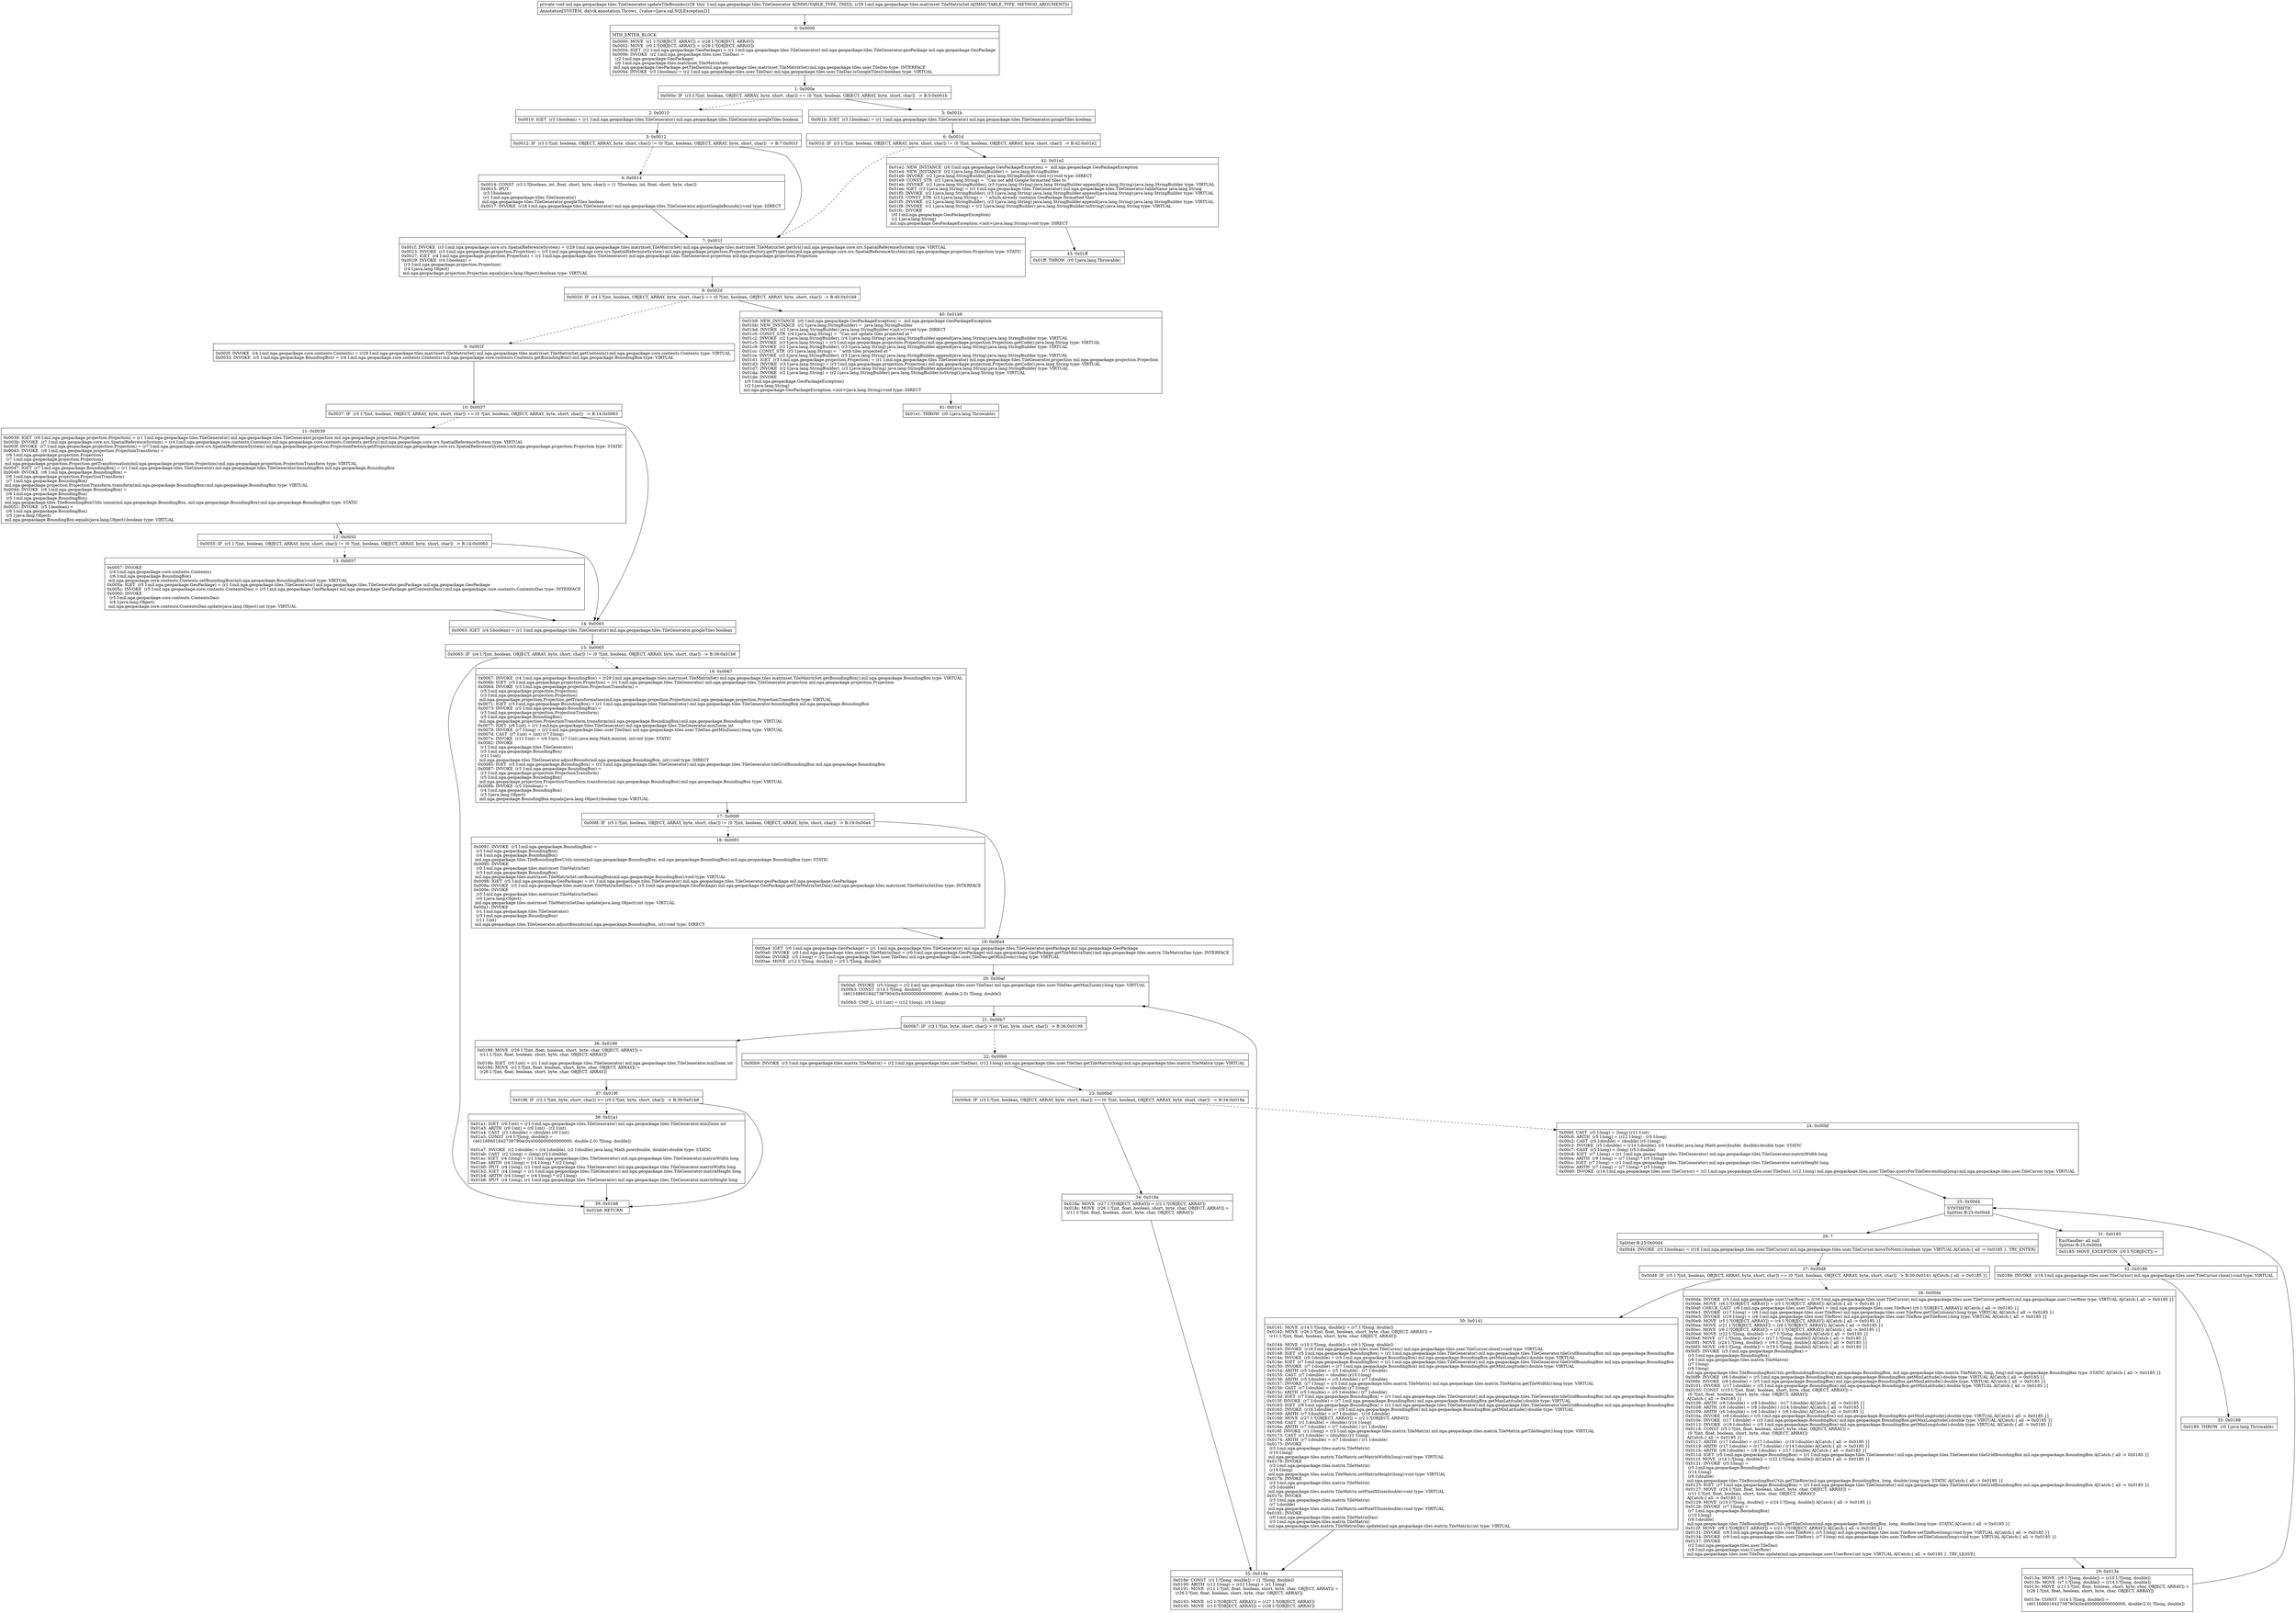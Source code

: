 digraph "CFG formil.nga.geopackage.tiles.TileGenerator.updateTileBounds(Lmil\/nga\/geopackage\/tiles\/matrixset\/TileMatrixSet;)V" {
Node_0 [shape=record,label="{0\:\ 0x0000|MTH_ENTER_BLOCK\l|0x0000: MOVE  (r1 I:?[OBJECT, ARRAY]) = (r28 I:?[OBJECT, ARRAY]) \l0x0002: MOVE  (r0 I:?[OBJECT, ARRAY]) = (r29 I:?[OBJECT, ARRAY]) \l0x0004: IGET  (r2 I:mil.nga.geopackage.GeoPackage) = (r1 I:mil.nga.geopackage.tiles.TileGenerator) mil.nga.geopackage.tiles.TileGenerator.geoPackage mil.nga.geopackage.GeoPackage \l0x0006: INVOKE  (r2 I:mil.nga.geopackage.tiles.user.TileDao) = \l  (r2 I:mil.nga.geopackage.GeoPackage)\l  (r0 I:mil.nga.geopackage.tiles.matrixset.TileMatrixSet)\l mil.nga.geopackage.GeoPackage.getTileDao(mil.nga.geopackage.tiles.matrixset.TileMatrixSet):mil.nga.geopackage.tiles.user.TileDao type: INTERFACE \l0x000a: INVOKE  (r3 I:boolean) = (r2 I:mil.nga.geopackage.tiles.user.TileDao) mil.nga.geopackage.tiles.user.TileDao.isGoogleTiles():boolean type: VIRTUAL \l}"];
Node_1 [shape=record,label="{1\:\ 0x000e|0x000e: IF  (r3 I:?[int, boolean, OBJECT, ARRAY, byte, short, char]) == (0 ?[int, boolean, OBJECT, ARRAY, byte, short, char])  \-\> B:5:0x001b \l}"];
Node_2 [shape=record,label="{2\:\ 0x0010|0x0010: IGET  (r3 I:boolean) = (r1 I:mil.nga.geopackage.tiles.TileGenerator) mil.nga.geopackage.tiles.TileGenerator.googleTiles boolean \l}"];
Node_3 [shape=record,label="{3\:\ 0x0012|0x0012: IF  (r3 I:?[int, boolean, OBJECT, ARRAY, byte, short, char]) != (0 ?[int, boolean, OBJECT, ARRAY, byte, short, char])  \-\> B:7:0x001f \l}"];
Node_4 [shape=record,label="{4\:\ 0x0014|0x0014: CONST  (r3 I:?[boolean, int, float, short, byte, char]) = (1 ?[boolean, int, float, short, byte, char]) \l0x0015: IPUT  \l  (r3 I:boolean)\l  (r1 I:mil.nga.geopackage.tiles.TileGenerator)\l mil.nga.geopackage.tiles.TileGenerator.googleTiles boolean \l0x0017: INVOKE  (r28 I:mil.nga.geopackage.tiles.TileGenerator) mil.nga.geopackage.tiles.TileGenerator.adjustGoogleBounds():void type: DIRECT \l}"];
Node_5 [shape=record,label="{5\:\ 0x001b|0x001b: IGET  (r3 I:boolean) = (r1 I:mil.nga.geopackage.tiles.TileGenerator) mil.nga.geopackage.tiles.TileGenerator.googleTiles boolean \l}"];
Node_6 [shape=record,label="{6\:\ 0x001d|0x001d: IF  (r3 I:?[int, boolean, OBJECT, ARRAY, byte, short, char]) != (0 ?[int, boolean, OBJECT, ARRAY, byte, short, char])  \-\> B:42:0x01e2 \l}"];
Node_7 [shape=record,label="{7\:\ 0x001f|0x001f: INVOKE  (r3 I:mil.nga.geopackage.core.srs.SpatialReferenceSystem) = (r29 I:mil.nga.geopackage.tiles.matrixset.TileMatrixSet) mil.nga.geopackage.tiles.matrixset.TileMatrixSet.getSrs():mil.nga.geopackage.core.srs.SpatialReferenceSystem type: VIRTUAL \l0x0023: INVOKE  (r3 I:mil.nga.geopackage.projection.Projection) = (r3 I:mil.nga.geopackage.core.srs.SpatialReferenceSystem) mil.nga.geopackage.projection.ProjectionFactory.getProjection(mil.nga.geopackage.core.srs.SpatialReferenceSystem):mil.nga.geopackage.projection.Projection type: STATIC \l0x0027: IGET  (r4 I:mil.nga.geopackage.projection.Projection) = (r1 I:mil.nga.geopackage.tiles.TileGenerator) mil.nga.geopackage.tiles.TileGenerator.projection mil.nga.geopackage.projection.Projection \l0x0029: INVOKE  (r4 I:boolean) = \l  (r3 I:mil.nga.geopackage.projection.Projection)\l  (r4 I:java.lang.Object)\l mil.nga.geopackage.projection.Projection.equals(java.lang.Object):boolean type: VIRTUAL \l}"];
Node_8 [shape=record,label="{8\:\ 0x002d|0x002d: IF  (r4 I:?[int, boolean, OBJECT, ARRAY, byte, short, char]) == (0 ?[int, boolean, OBJECT, ARRAY, byte, short, char])  \-\> B:40:0x01b9 \l}"];
Node_9 [shape=record,label="{9\:\ 0x002f|0x002f: INVOKE  (r4 I:mil.nga.geopackage.core.contents.Contents) = (r29 I:mil.nga.geopackage.tiles.matrixset.TileMatrixSet) mil.nga.geopackage.tiles.matrixset.TileMatrixSet.getContents():mil.nga.geopackage.core.contents.Contents type: VIRTUAL \l0x0033: INVOKE  (r5 I:mil.nga.geopackage.BoundingBox) = (r4 I:mil.nga.geopackage.core.contents.Contents) mil.nga.geopackage.core.contents.Contents.getBoundingBox():mil.nga.geopackage.BoundingBox type: VIRTUAL \l}"];
Node_10 [shape=record,label="{10\:\ 0x0037|0x0037: IF  (r5 I:?[int, boolean, OBJECT, ARRAY, byte, short, char]) == (0 ?[int, boolean, OBJECT, ARRAY, byte, short, char])  \-\> B:14:0x0063 \l}"];
Node_11 [shape=record,label="{11\:\ 0x0039|0x0039: IGET  (r6 I:mil.nga.geopackage.projection.Projection) = (r1 I:mil.nga.geopackage.tiles.TileGenerator) mil.nga.geopackage.tiles.TileGenerator.projection mil.nga.geopackage.projection.Projection \l0x003b: INVOKE  (r7 I:mil.nga.geopackage.core.srs.SpatialReferenceSystem) = (r4 I:mil.nga.geopackage.core.contents.Contents) mil.nga.geopackage.core.contents.Contents.getSrs():mil.nga.geopackage.core.srs.SpatialReferenceSystem type: VIRTUAL \l0x003f: INVOKE  (r7 I:mil.nga.geopackage.projection.Projection) = (r7 I:mil.nga.geopackage.core.srs.SpatialReferenceSystem) mil.nga.geopackage.projection.ProjectionFactory.getProjection(mil.nga.geopackage.core.srs.SpatialReferenceSystem):mil.nga.geopackage.projection.Projection type: STATIC \l0x0043: INVOKE  (r6 I:mil.nga.geopackage.projection.ProjectionTransform) = \l  (r6 I:mil.nga.geopackage.projection.Projection)\l  (r7 I:mil.nga.geopackage.projection.Projection)\l mil.nga.geopackage.projection.Projection.getTransformation(mil.nga.geopackage.projection.Projection):mil.nga.geopackage.projection.ProjectionTransform type: VIRTUAL \l0x0047: IGET  (r7 I:mil.nga.geopackage.BoundingBox) = (r1 I:mil.nga.geopackage.tiles.TileGenerator) mil.nga.geopackage.tiles.TileGenerator.boundingBox mil.nga.geopackage.BoundingBox \l0x0049: INVOKE  (r6 I:mil.nga.geopackage.BoundingBox) = \l  (r6 I:mil.nga.geopackage.projection.ProjectionTransform)\l  (r7 I:mil.nga.geopackage.BoundingBox)\l mil.nga.geopackage.projection.ProjectionTransform.transform(mil.nga.geopackage.BoundingBox):mil.nga.geopackage.BoundingBox type: VIRTUAL \l0x004d: INVOKE  (r6 I:mil.nga.geopackage.BoundingBox) = \l  (r6 I:mil.nga.geopackage.BoundingBox)\l  (r5 I:mil.nga.geopackage.BoundingBox)\l mil.nga.geopackage.tiles.TileBoundingBoxUtils.union(mil.nga.geopackage.BoundingBox, mil.nga.geopackage.BoundingBox):mil.nga.geopackage.BoundingBox type: STATIC \l0x0051: INVOKE  (r5 I:boolean) = \l  (r6 I:mil.nga.geopackage.BoundingBox)\l  (r5 I:java.lang.Object)\l mil.nga.geopackage.BoundingBox.equals(java.lang.Object):boolean type: VIRTUAL \l}"];
Node_12 [shape=record,label="{12\:\ 0x0055|0x0055: IF  (r5 I:?[int, boolean, OBJECT, ARRAY, byte, short, char]) != (0 ?[int, boolean, OBJECT, ARRAY, byte, short, char])  \-\> B:14:0x0063 \l}"];
Node_13 [shape=record,label="{13\:\ 0x0057|0x0057: INVOKE  \l  (r4 I:mil.nga.geopackage.core.contents.Contents)\l  (r6 I:mil.nga.geopackage.BoundingBox)\l mil.nga.geopackage.core.contents.Contents.setBoundingBox(mil.nga.geopackage.BoundingBox):void type: VIRTUAL \l0x005a: IGET  (r5 I:mil.nga.geopackage.GeoPackage) = (r1 I:mil.nga.geopackage.tiles.TileGenerator) mil.nga.geopackage.tiles.TileGenerator.geoPackage mil.nga.geopackage.GeoPackage \l0x005c: INVOKE  (r5 I:mil.nga.geopackage.core.contents.ContentsDao) = (r5 I:mil.nga.geopackage.GeoPackage) mil.nga.geopackage.GeoPackage.getContentsDao():mil.nga.geopackage.core.contents.ContentsDao type: INTERFACE \l0x0060: INVOKE  \l  (r5 I:mil.nga.geopackage.core.contents.ContentsDao)\l  (r4 I:java.lang.Object)\l mil.nga.geopackage.core.contents.ContentsDao.update(java.lang.Object):int type: VIRTUAL \l}"];
Node_14 [shape=record,label="{14\:\ 0x0063|0x0063: IGET  (r4 I:boolean) = (r1 I:mil.nga.geopackage.tiles.TileGenerator) mil.nga.geopackage.tiles.TileGenerator.googleTiles boolean \l}"];
Node_15 [shape=record,label="{15\:\ 0x0065|0x0065: IF  (r4 I:?[int, boolean, OBJECT, ARRAY, byte, short, char]) != (0 ?[int, boolean, OBJECT, ARRAY, byte, short, char])  \-\> B:39:0x01b8 \l}"];
Node_16 [shape=record,label="{16\:\ 0x0067|0x0067: INVOKE  (r4 I:mil.nga.geopackage.BoundingBox) = (r29 I:mil.nga.geopackage.tiles.matrixset.TileMatrixSet) mil.nga.geopackage.tiles.matrixset.TileMatrixSet.getBoundingBox():mil.nga.geopackage.BoundingBox type: VIRTUAL \l0x006b: IGET  (r5 I:mil.nga.geopackage.projection.Projection) = (r1 I:mil.nga.geopackage.tiles.TileGenerator) mil.nga.geopackage.tiles.TileGenerator.projection mil.nga.geopackage.projection.Projection \l0x006d: INVOKE  (r3 I:mil.nga.geopackage.projection.ProjectionTransform) = \l  (r5 I:mil.nga.geopackage.projection.Projection)\l  (r3 I:mil.nga.geopackage.projection.Projection)\l mil.nga.geopackage.projection.Projection.getTransformation(mil.nga.geopackage.projection.Projection):mil.nga.geopackage.projection.ProjectionTransform type: VIRTUAL \l0x0071: IGET  (r5 I:mil.nga.geopackage.BoundingBox) = (r1 I:mil.nga.geopackage.tiles.TileGenerator) mil.nga.geopackage.tiles.TileGenerator.boundingBox mil.nga.geopackage.BoundingBox \l0x0073: INVOKE  (r5 I:mil.nga.geopackage.BoundingBox) = \l  (r3 I:mil.nga.geopackage.projection.ProjectionTransform)\l  (r5 I:mil.nga.geopackage.BoundingBox)\l mil.nga.geopackage.projection.ProjectionTransform.transform(mil.nga.geopackage.BoundingBox):mil.nga.geopackage.BoundingBox type: VIRTUAL \l0x0077: IGET  (r6 I:int) = (r1 I:mil.nga.geopackage.tiles.TileGenerator) mil.nga.geopackage.tiles.TileGenerator.minZoom int \l0x0079: INVOKE  (r7 I:long) = (r2 I:mil.nga.geopackage.tiles.user.TileDao) mil.nga.geopackage.tiles.user.TileDao.getMinZoom():long type: VIRTUAL \l0x007d: CAST  (r7 I:int) = (int) (r7 I:long) \l0x007e: INVOKE  (r11 I:int) = (r6 I:int), (r7 I:int) java.lang.Math.min(int, int):int type: STATIC \l0x0082: INVOKE  \l  (r1 I:mil.nga.geopackage.tiles.TileGenerator)\l  (r5 I:mil.nga.geopackage.BoundingBox)\l  (r11 I:int)\l mil.nga.geopackage.tiles.TileGenerator.adjustBounds(mil.nga.geopackage.BoundingBox, int):void type: DIRECT \l0x0085: IGET  (r5 I:mil.nga.geopackage.BoundingBox) = (r1 I:mil.nga.geopackage.tiles.TileGenerator) mil.nga.geopackage.tiles.TileGenerator.tileGridBoundingBox mil.nga.geopackage.BoundingBox \l0x0087: INVOKE  (r3 I:mil.nga.geopackage.BoundingBox) = \l  (r3 I:mil.nga.geopackage.projection.ProjectionTransform)\l  (r5 I:mil.nga.geopackage.BoundingBox)\l mil.nga.geopackage.projection.ProjectionTransform.transform(mil.nga.geopackage.BoundingBox):mil.nga.geopackage.BoundingBox type: VIRTUAL \l0x008b: INVOKE  (r5 I:boolean) = \l  (r4 I:mil.nga.geopackage.BoundingBox)\l  (r3 I:java.lang.Object)\l mil.nga.geopackage.BoundingBox.equals(java.lang.Object):boolean type: VIRTUAL \l}"];
Node_17 [shape=record,label="{17\:\ 0x008f|0x008f: IF  (r5 I:?[int, boolean, OBJECT, ARRAY, byte, short, char]) != (0 ?[int, boolean, OBJECT, ARRAY, byte, short, char])  \-\> B:19:0x00a4 \l}"];
Node_18 [shape=record,label="{18\:\ 0x0091|0x0091: INVOKE  (r3 I:mil.nga.geopackage.BoundingBox) = \l  (r3 I:mil.nga.geopackage.BoundingBox)\l  (r4 I:mil.nga.geopackage.BoundingBox)\l mil.nga.geopackage.tiles.TileBoundingBoxUtils.union(mil.nga.geopackage.BoundingBox, mil.nga.geopackage.BoundingBox):mil.nga.geopackage.BoundingBox type: STATIC \l0x0095: INVOKE  \l  (r0 I:mil.nga.geopackage.tiles.matrixset.TileMatrixSet)\l  (r3 I:mil.nga.geopackage.BoundingBox)\l mil.nga.geopackage.tiles.matrixset.TileMatrixSet.setBoundingBox(mil.nga.geopackage.BoundingBox):void type: VIRTUAL \l0x0098: IGET  (r5 I:mil.nga.geopackage.GeoPackage) = (r1 I:mil.nga.geopackage.tiles.TileGenerator) mil.nga.geopackage.tiles.TileGenerator.geoPackage mil.nga.geopackage.GeoPackage \l0x009a: INVOKE  (r5 I:mil.nga.geopackage.tiles.matrixset.TileMatrixSetDao) = (r5 I:mil.nga.geopackage.GeoPackage) mil.nga.geopackage.GeoPackage.getTileMatrixSetDao():mil.nga.geopackage.tiles.matrixset.TileMatrixSetDao type: INTERFACE \l0x009e: INVOKE  \l  (r5 I:mil.nga.geopackage.tiles.matrixset.TileMatrixSetDao)\l  (r0 I:java.lang.Object)\l mil.nga.geopackage.tiles.matrixset.TileMatrixSetDao.update(java.lang.Object):int type: VIRTUAL \l0x00a1: INVOKE  \l  (r1 I:mil.nga.geopackage.tiles.TileGenerator)\l  (r3 I:mil.nga.geopackage.BoundingBox)\l  (r11 I:int)\l mil.nga.geopackage.tiles.TileGenerator.adjustBounds(mil.nga.geopackage.BoundingBox, int):void type: DIRECT \l}"];
Node_19 [shape=record,label="{19\:\ 0x00a4|0x00a4: IGET  (r0 I:mil.nga.geopackage.GeoPackage) = (r1 I:mil.nga.geopackage.tiles.TileGenerator) mil.nga.geopackage.tiles.TileGenerator.geoPackage mil.nga.geopackage.GeoPackage \l0x00a6: INVOKE  (r0 I:mil.nga.geopackage.tiles.matrix.TileMatrixDao) = (r0 I:mil.nga.geopackage.GeoPackage) mil.nga.geopackage.GeoPackage.getTileMatrixDao():mil.nga.geopackage.tiles.matrix.TileMatrixDao type: INTERFACE \l0x00aa: INVOKE  (r5 I:long) = (r2 I:mil.nga.geopackage.tiles.user.TileDao) mil.nga.geopackage.tiles.user.TileDao.getMinZoom():long type: VIRTUAL \l0x00ae: MOVE  (r12 I:?[long, double]) = (r5 I:?[long, double]) \l}"];
Node_20 [shape=record,label="{20\:\ 0x00af|0x00af: INVOKE  (r5 I:long) = (r2 I:mil.nga.geopackage.tiles.user.TileDao) mil.nga.geopackage.tiles.user.TileDao.getMaxZoom():long type: VIRTUAL \l0x00b3: CONST  (r14 I:?[long, double]) = \l  (4611686018427387904(0x4000000000000000, double:2.0) ?[long, double])\l \l0x00b5: CMP_L  (r3 I:int) = (r12 I:long), (r5 I:long) \l}"];
Node_21 [shape=record,label="{21\:\ 0x00b7|0x00b7: IF  (r3 I:?[int, byte, short, char]) \> (0 ?[int, byte, short, char])  \-\> B:36:0x0199 \l}"];
Node_22 [shape=record,label="{22\:\ 0x00b9|0x00b9: INVOKE  (r3 I:mil.nga.geopackage.tiles.matrix.TileMatrix) = (r2 I:mil.nga.geopackage.tiles.user.TileDao), (r12 I:long) mil.nga.geopackage.tiles.user.TileDao.getTileMatrix(long):mil.nga.geopackage.tiles.matrix.TileMatrix type: VIRTUAL \l}"];
Node_23 [shape=record,label="{23\:\ 0x00bd|0x00bd: IF  (r3 I:?[int, boolean, OBJECT, ARRAY, byte, short, char]) == (0 ?[int, boolean, OBJECT, ARRAY, byte, short, char])  \-\> B:34:0x018a \l}"];
Node_24 [shape=record,label="{24\:\ 0x00bf|0x00bf: CAST  (r5 I:long) = (long) (r11 I:int) \l0x00c0: ARITH  (r5 I:long) = (r12 I:long) \- (r5 I:long) \l0x00c2: CAST  (r5 I:double) = (double) (r5 I:long) \l0x00c3: INVOKE  (r5 I:double) = (r14 I:double), (r5 I:double) java.lang.Math.pow(double, double):double type: STATIC \l0x00c7: CAST  (r5 I:long) = (long) (r5 I:double) \l0x00c8: IGET  (r7 I:long) = (r1 I:mil.nga.geopackage.tiles.TileGenerator) mil.nga.geopackage.tiles.TileGenerator.matrixWidth long \l0x00ca: ARITH  (r9 I:long) = (r7 I:long) * (r5 I:long) \l0x00cc: IGET  (r7 I:long) = (r1 I:mil.nga.geopackage.tiles.TileGenerator) mil.nga.geopackage.tiles.TileGenerator.matrixHeight long \l0x00ce: ARITH  (r7 I:long) = (r7 I:long) * (r5 I:long) \l0x00d0: INVOKE  (r16 I:mil.nga.geopackage.tiles.user.TileCursor) = (r2 I:mil.nga.geopackage.tiles.user.TileDao), (r12 I:long) mil.nga.geopackage.tiles.user.TileDao.queryForTileDescending(long):mil.nga.geopackage.tiles.user.TileCursor type: VIRTUAL \l}"];
Node_25 [shape=record,label="{25\:\ 0x00d4|SYNTHETIC\lSplitter:B:25:0x00d4\l}"];
Node_26 [shape=record,label="{26\:\ ?|Splitter:B:25:0x00d4\l|0x00d4: INVOKE  (r5 I:boolean) = (r16 I:mil.nga.geopackage.tiles.user.TileCursor) mil.nga.geopackage.tiles.user.TileCursor.moveToNext():boolean type: VIRTUAL A[Catch:\{ all \-\> 0x0185 \}, TRY_ENTER]\l}"];
Node_27 [shape=record,label="{27\:\ 0x00d8|0x00d8: IF  (r5 I:?[int, boolean, OBJECT, ARRAY, byte, short, char]) == (0 ?[int, boolean, OBJECT, ARRAY, byte, short, char])  \-\> B:30:0x0141 A[Catch:\{ all \-\> 0x0185 \}]\l}"];
Node_28 [shape=record,label="{28\:\ 0x00da|0x00da: INVOKE  (r5 I:mil.nga.geopackage.user.UserRow) = (r16 I:mil.nga.geopackage.tiles.user.TileCursor) mil.nga.geopackage.tiles.user.TileCursor.getRow():mil.nga.geopackage.user.UserRow type: VIRTUAL A[Catch:\{ all \-\> 0x0185 \}]\l0x00de: MOVE  (r6 I:?[OBJECT, ARRAY]) = (r5 I:?[OBJECT, ARRAY]) A[Catch:\{ all \-\> 0x0185 \}]\l0x00df: CHECK_CAST  (r6 I:mil.nga.geopackage.tiles.user.TileRow) = (mil.nga.geopackage.tiles.user.TileRow) (r6 I:?[OBJECT, ARRAY]) A[Catch:\{ all \-\> 0x0185 \}]\l0x00e1: INVOKE  (r17 I:long) = (r6 I:mil.nga.geopackage.tiles.user.TileRow) mil.nga.geopackage.tiles.user.TileRow.getTileColumn():long type: VIRTUAL A[Catch:\{ all \-\> 0x0185 \}]\l0x00e5: INVOKE  (r19 I:long) = (r6 I:mil.nga.geopackage.tiles.user.TileRow) mil.nga.geopackage.tiles.user.TileRow.getTileRow():long type: VIRTUAL A[Catch:\{ all \-\> 0x0185 \}]\l0x00e9: MOVE  (r5 I:?[OBJECT, ARRAY]) = (r4 I:?[OBJECT, ARRAY]) A[Catch:\{ all \-\> 0x0185 \}]\l0x00ea: MOVE  (r21 I:?[OBJECT, ARRAY]) = (r6 I:?[OBJECT, ARRAY]) A[Catch:\{ all \-\> 0x0185 \}]\l0x00ec: MOVE  (r6 I:?[OBJECT, ARRAY]) = (r3 I:?[OBJECT, ARRAY]) A[Catch:\{ all \-\> 0x0185 \}]\l0x00ed: MOVE  (r22 I:?[long, double]) = (r7 I:?[long, double]) A[Catch:\{ all \-\> 0x0185 \}]\l0x00ef: MOVE  (r7 I:?[long, double]) = (r17 I:?[long, double]) A[Catch:\{ all \-\> 0x0185 \}]\l0x00f1: MOVE  (r24 I:?[long, double]) = (r9 I:?[long, double]) A[Catch:\{ all \-\> 0x0185 \}]\l0x00f3: MOVE  (r9 I:?[long, double]) = (r19 I:?[long, double]) A[Catch:\{ all \-\> 0x0185 \}]\l0x00f5: INVOKE  (r5 I:mil.nga.geopackage.BoundingBox) = \l  (r5 I:mil.nga.geopackage.BoundingBox)\l  (r6 I:mil.nga.geopackage.tiles.matrix.TileMatrix)\l  (r7 I:long)\l  (r9 I:long)\l mil.nga.geopackage.tiles.TileBoundingBoxUtils.getBoundingBox(mil.nga.geopackage.BoundingBox, mil.nga.geopackage.tiles.matrix.TileMatrix, long, long):mil.nga.geopackage.BoundingBox type: STATIC A[Catch:\{ all \-\> 0x0185 \}]\l0x00f9: INVOKE  (r6 I:double) = (r5 I:mil.nga.geopackage.BoundingBox) mil.nga.geopackage.BoundingBox.getMinLatitude():double type: VIRTUAL A[Catch:\{ all \-\> 0x0185 \}]\l0x00fd: INVOKE  (r8 I:double) = (r5 I:mil.nga.geopackage.BoundingBox) mil.nga.geopackage.BoundingBox.getMaxLatitude():double type: VIRTUAL A[Catch:\{ all \-\> 0x0185 \}]\l0x0101: INVOKE  (r17 I:double) = (r5 I:mil.nga.geopackage.BoundingBox) mil.nga.geopackage.BoundingBox.getMinLatitude():double type: VIRTUAL A[Catch:\{ all \-\> 0x0185 \}]\l0x0105: CONST  (r10 I:?[int, float, boolean, short, byte, char, OBJECT, ARRAY]) = \l  (0 ?[int, float, boolean, short, byte, char, OBJECT, ARRAY])\l A[Catch:\{ all \-\> 0x0185 \}]\l0x0106: ARITH  (r8 I:double) = (r8 I:double) \- (r17 I:double) A[Catch:\{ all \-\> 0x0185 \}]\l0x0108: ARITH  (r8 I:double) = (r8 I:double) \/ (r14 I:double) A[Catch:\{ all \-\> 0x0185 \}]\l0x0109: ARITH  (r6 I:double) = (r6 I:double) + (r8 I:double) A[Catch:\{ all \-\> 0x0185 \}]\l0x010a: INVOKE  (r8 I:double) = (r5 I:mil.nga.geopackage.BoundingBox) mil.nga.geopackage.BoundingBox.getMinLongitude():double type: VIRTUAL A[Catch:\{ all \-\> 0x0185 \}]\l0x010e: INVOKE  (r17 I:double) = (r5 I:mil.nga.geopackage.BoundingBox) mil.nga.geopackage.BoundingBox.getMaxLongitude():double type: VIRTUAL A[Catch:\{ all \-\> 0x0185 \}]\l0x0112: INVOKE  (r19 I:double) = (r5 I:mil.nga.geopackage.BoundingBox) mil.nga.geopackage.BoundingBox.getMinLongitude():double type: VIRTUAL A[Catch:\{ all \-\> 0x0185 \}]\l0x0116: CONST  (r5 I:?[int, float, boolean, short, byte, char, OBJECT, ARRAY]) = \l  (0 ?[int, float, boolean, short, byte, char, OBJECT, ARRAY])\l A[Catch:\{ all \-\> 0x0185 \}]\l0x0117: ARITH  (r17 I:double) = (r17 I:double) \- (r19 I:double) A[Catch:\{ all \-\> 0x0185 \}]\l0x0119: ARITH  (r17 I:double) = (r17 I:double) \/ (r14 I:double) A[Catch:\{ all \-\> 0x0185 \}]\l0x011b: ARITH  (r8 I:double) = (r8 I:double) + (r17 I:double) A[Catch:\{ all \-\> 0x0185 \}]\l0x011d: IGET  (r5 I:mil.nga.geopackage.BoundingBox) = (r1 I:mil.nga.geopackage.tiles.TileGenerator) mil.nga.geopackage.tiles.TileGenerator.tileGridBoundingBox mil.nga.geopackage.BoundingBox A[Catch:\{ all \-\> 0x0185 \}]\l0x011f: MOVE  (r14 I:?[long, double]) = (r22 I:?[long, double]) A[Catch:\{ all \-\> 0x0185 \}]\l0x0121: INVOKE  (r5 I:long) = \l  (r5 I:mil.nga.geopackage.BoundingBox)\l  (r14 I:long)\l  (r6 I:double)\l mil.nga.geopackage.tiles.TileBoundingBoxUtils.getTileRow(mil.nga.geopackage.BoundingBox, long, double):long type: STATIC A[Catch:\{ all \-\> 0x0185 \}]\l0x0125: IGET  (r7 I:mil.nga.geopackage.BoundingBox) = (r1 I:mil.nga.geopackage.tiles.TileGenerator) mil.nga.geopackage.tiles.TileGenerator.tileGridBoundingBox mil.nga.geopackage.BoundingBox A[Catch:\{ all \-\> 0x0185 \}]\l0x0127: MOVE  (r26 I:?[int, float, boolean, short, byte, char, OBJECT, ARRAY]) = \l  (r11 I:?[int, float, boolean, short, byte, char, OBJECT, ARRAY])\l A[Catch:\{ all \-\> 0x0185 \}]\l0x0129: MOVE  (r10 I:?[long, double]) = (r24 I:?[long, double]) A[Catch:\{ all \-\> 0x0185 \}]\l0x012b: INVOKE  (r7 I:long) = \l  (r7 I:mil.nga.geopackage.BoundingBox)\l  (r10 I:long)\l  (r8 I:double)\l mil.nga.geopackage.tiles.TileBoundingBoxUtils.getTileColumn(mil.nga.geopackage.BoundingBox, long, double):long type: STATIC A[Catch:\{ all \-\> 0x0185 \}]\l0x012f: MOVE  (r9 I:?[OBJECT, ARRAY]) = (r21 I:?[OBJECT, ARRAY]) A[Catch:\{ all \-\> 0x0185 \}]\l0x0131: INVOKE  (r9 I:mil.nga.geopackage.tiles.user.TileRow), (r5 I:long) mil.nga.geopackage.tiles.user.TileRow.setTileRow(long):void type: VIRTUAL A[Catch:\{ all \-\> 0x0185 \}]\l0x0134: INVOKE  (r9 I:mil.nga.geopackage.tiles.user.TileRow), (r7 I:long) mil.nga.geopackage.tiles.user.TileRow.setTileColumn(long):void type: VIRTUAL A[Catch:\{ all \-\> 0x0185 \}]\l0x0137: INVOKE  \l  (r2 I:mil.nga.geopackage.tiles.user.TileDao)\l  (r9 I:mil.nga.geopackage.user.UserRow)\l mil.nga.geopackage.tiles.user.TileDao.update(mil.nga.geopackage.user.UserRow):int type: VIRTUAL A[Catch:\{ all \-\> 0x0185 \}, TRY_LEAVE]\l}"];
Node_29 [shape=record,label="{29\:\ 0x013a|0x013a: MOVE  (r9 I:?[long, double]) = (r10 I:?[long, double]) \l0x013b: MOVE  (r7 I:?[long, double]) = (r14 I:?[long, double]) \l0x013c: MOVE  (r11 I:?[int, float, boolean, short, byte, char, OBJECT, ARRAY]) = \l  (r26 I:?[int, float, boolean, short, byte, char, OBJECT, ARRAY])\l \l0x013e: CONST  (r14 I:?[long, double]) = \l  (4611686018427387904(0x4000000000000000, double:2.0) ?[long, double])\l \l}"];
Node_30 [shape=record,label="{30\:\ 0x0141|0x0141: MOVE  (r14 I:?[long, double]) = (r7 I:?[long, double]) \l0x0142: MOVE  (r26 I:?[int, float, boolean, short, byte, char, OBJECT, ARRAY]) = \l  (r11 I:?[int, float, boolean, short, byte, char, OBJECT, ARRAY])\l \l0x0144: MOVE  (r10 I:?[long, double]) = (r9 I:?[long, double]) \l0x0145: INVOKE  (r16 I:mil.nga.geopackage.tiles.user.TileCursor) mil.nga.geopackage.tiles.user.TileCursor.close():void type: VIRTUAL \l0x0148: IGET  (r5 I:mil.nga.geopackage.BoundingBox) = (r1 I:mil.nga.geopackage.tiles.TileGenerator) mil.nga.geopackage.tiles.TileGenerator.tileGridBoundingBox mil.nga.geopackage.BoundingBox \l0x014a: INVOKE  (r5 I:double) = (r5 I:mil.nga.geopackage.BoundingBox) mil.nga.geopackage.BoundingBox.getMaxLongitude():double type: VIRTUAL \l0x014e: IGET  (r7 I:mil.nga.geopackage.BoundingBox) = (r1 I:mil.nga.geopackage.tiles.TileGenerator) mil.nga.geopackage.tiles.TileGenerator.tileGridBoundingBox mil.nga.geopackage.BoundingBox \l0x0150: INVOKE  (r7 I:double) = (r7 I:mil.nga.geopackage.BoundingBox) mil.nga.geopackage.BoundingBox.getMinLongitude():double type: VIRTUAL \l0x0154: ARITH  (r5 I:double) = (r5 I:double) \- (r7 I:double) \l0x0155: CAST  (r7 I:double) = (double) (r10 I:long) \l0x0156: ARITH  (r5 I:double) = (r5 I:double) \/ (r7 I:double) \l0x0157: INVOKE  (r7 I:long) = (r3 I:mil.nga.geopackage.tiles.matrix.TileMatrix) mil.nga.geopackage.tiles.matrix.TileMatrix.getTileWidth():long type: VIRTUAL \l0x015b: CAST  (r7 I:double) = (double) (r7 I:long) \l0x015c: ARITH  (r5 I:double) = (r5 I:double) \/ (r7 I:double) \l0x015d: IGET  (r7 I:mil.nga.geopackage.BoundingBox) = (r1 I:mil.nga.geopackage.tiles.TileGenerator) mil.nga.geopackage.tiles.TileGenerator.tileGridBoundingBox mil.nga.geopackage.BoundingBox \l0x015f: INVOKE  (r7 I:double) = (r7 I:mil.nga.geopackage.BoundingBox) mil.nga.geopackage.BoundingBox.getMaxLatitude():double type: VIRTUAL \l0x0163: IGET  (r9 I:mil.nga.geopackage.BoundingBox) = (r1 I:mil.nga.geopackage.tiles.TileGenerator) mil.nga.geopackage.tiles.TileGenerator.tileGridBoundingBox mil.nga.geopackage.BoundingBox \l0x0165: INVOKE  (r16 I:double) = (r9 I:mil.nga.geopackage.BoundingBox) mil.nga.geopackage.BoundingBox.getMinLatitude():double type: VIRTUAL \l0x0169: ARITH  (r7 I:double) = (r7 I:double) \- (r16 I:double) \l0x016b: MOVE  (r27 I:?[OBJECT, ARRAY]) = (r2 I:?[OBJECT, ARRAY]) \l0x016d: CAST  (r1 I:double) = (double) (r14 I:long) \l0x016e: ARITH  (r7 I:double) = (r7 I:double) \/ (r1 I:double) \l0x016f: INVOKE  (r1 I:long) = (r3 I:mil.nga.geopackage.tiles.matrix.TileMatrix) mil.nga.geopackage.tiles.matrix.TileMatrix.getTileHeight():long type: VIRTUAL \l0x0173: CAST  (r1 I:double) = (double) (r1 I:long) \l0x0174: ARITH  (r7 I:double) = (r7 I:double) \/ (r1 I:double) \l0x0175: INVOKE  \l  (r3 I:mil.nga.geopackage.tiles.matrix.TileMatrix)\l  (r10 I:long)\l mil.nga.geopackage.tiles.matrix.TileMatrix.setMatrixWidth(long):void type: VIRTUAL \l0x0178: INVOKE  \l  (r3 I:mil.nga.geopackage.tiles.matrix.TileMatrix)\l  (r14 I:long)\l mil.nga.geopackage.tiles.matrix.TileMatrix.setMatrixHeight(long):void type: VIRTUAL \l0x017b: INVOKE  \l  (r3 I:mil.nga.geopackage.tiles.matrix.TileMatrix)\l  (r5 I:double)\l mil.nga.geopackage.tiles.matrix.TileMatrix.setPixelXSize(double):void type: VIRTUAL \l0x017e: INVOKE  \l  (r3 I:mil.nga.geopackage.tiles.matrix.TileMatrix)\l  (r7 I:double)\l mil.nga.geopackage.tiles.matrix.TileMatrix.setPixelYSize(double):void type: VIRTUAL \l0x0181: INVOKE  \l  (r0 I:mil.nga.geopackage.tiles.matrix.TileMatrixDao)\l  (r3 I:mil.nga.geopackage.tiles.matrix.TileMatrix)\l mil.nga.geopackage.tiles.matrix.TileMatrixDao.update(mil.nga.geopackage.tiles.matrix.TileMatrix):int type: VIRTUAL \l}"];
Node_31 [shape=record,label="{31\:\ 0x0185|ExcHandler: all null\lSplitter:B:25:0x00d4\l|0x0185: MOVE_EXCEPTION  (r0 I:?[OBJECT]) =  \l}"];
Node_32 [shape=record,label="{32\:\ 0x0186|0x0186: INVOKE  (r16 I:mil.nga.geopackage.tiles.user.TileCursor) mil.nga.geopackage.tiles.user.TileCursor.close():void type: VIRTUAL \l}"];
Node_33 [shape=record,label="{33\:\ 0x0189|0x0189: THROW  (r0 I:java.lang.Throwable) \l}"];
Node_34 [shape=record,label="{34\:\ 0x018a|0x018a: MOVE  (r27 I:?[OBJECT, ARRAY]) = (r2 I:?[OBJECT, ARRAY]) \l0x018c: MOVE  (r26 I:?[int, float, boolean, short, byte, char, OBJECT, ARRAY]) = \l  (r11 I:?[int, float, boolean, short, byte, char, OBJECT, ARRAY])\l \l}"];
Node_35 [shape=record,label="{35\:\ 0x018e|0x018e: CONST  (r1 I:?[long, double]) = (1 ?[long, double]) \l0x0190: ARITH  (r12 I:long) = (r12 I:long) + (r1 I:long) \l0x0191: MOVE  (r11 I:?[int, float, boolean, short, byte, char, OBJECT, ARRAY]) = \l  (r26 I:?[int, float, boolean, short, byte, char, OBJECT, ARRAY])\l \l0x0193: MOVE  (r2 I:?[OBJECT, ARRAY]) = (r27 I:?[OBJECT, ARRAY]) \l0x0195: MOVE  (r1 I:?[OBJECT, ARRAY]) = (r28 I:?[OBJECT, ARRAY]) \l}"];
Node_36 [shape=record,label="{36\:\ 0x0199|0x0199: MOVE  (r26 I:?[int, float, boolean, short, byte, char, OBJECT, ARRAY]) = \l  (r11 I:?[int, float, boolean, short, byte, char, OBJECT, ARRAY])\l \l0x019b: IGET  (r0 I:int) = (r1 I:mil.nga.geopackage.tiles.TileGenerator) mil.nga.geopackage.tiles.TileGenerator.minZoom int \l0x019d: MOVE  (r2 I:?[int, float, boolean, short, byte, char, OBJECT, ARRAY]) = \l  (r26 I:?[int, float, boolean, short, byte, char, OBJECT, ARRAY])\l \l}"];
Node_37 [shape=record,label="{37\:\ 0x019f|0x019f: IF  (r2 I:?[int, byte, short, char]) \>= (r0 I:?[int, byte, short, char])  \-\> B:39:0x01b8 \l}"];
Node_38 [shape=record,label="{38\:\ 0x01a1|0x01a1: IGET  (r0 I:int) = (r1 I:mil.nga.geopackage.tiles.TileGenerator) mil.nga.geopackage.tiles.TileGenerator.minZoom int \l0x01a3: ARITH  (r0 I:int) = (r0 I:int) \- (r2 I:int) \l0x01a4: CAST  (r2 I:double) = (double) (r0 I:int) \l0x01a5: CONST  (r4 I:?[long, double]) = \l  (4611686018427387904(0x4000000000000000, double:2.0) ?[long, double])\l \l0x01a7: INVOKE  (r2 I:double) = (r4 I:double), (r2 I:double) java.lang.Math.pow(double, double):double type: STATIC \l0x01ab: CAST  (r2 I:long) = (long) (r2 I:double) \l0x01ac: IGET  (r4 I:long) = (r1 I:mil.nga.geopackage.tiles.TileGenerator) mil.nga.geopackage.tiles.TileGenerator.matrixWidth long \l0x01ae: ARITH  (r4 I:long) = (r4 I:long) * (r2 I:long) \l0x01b0: IPUT  (r4 I:long), (r1 I:mil.nga.geopackage.tiles.TileGenerator) mil.nga.geopackage.tiles.TileGenerator.matrixWidth long \l0x01b2: IGET  (r4 I:long) = (r1 I:mil.nga.geopackage.tiles.TileGenerator) mil.nga.geopackage.tiles.TileGenerator.matrixHeight long \l0x01b4: ARITH  (r4 I:long) = (r4 I:long) * (r2 I:long) \l0x01b6: IPUT  (r4 I:long), (r1 I:mil.nga.geopackage.tiles.TileGenerator) mil.nga.geopackage.tiles.TileGenerator.matrixHeight long \l}"];
Node_39 [shape=record,label="{39\:\ 0x01b8|0x01b8: RETURN   \l}"];
Node_40 [shape=record,label="{40\:\ 0x01b9|0x01b9: NEW_INSTANCE  (r0 I:mil.nga.geopackage.GeoPackageException) =  mil.nga.geopackage.GeoPackageException \l0x01bb: NEW_INSTANCE  (r2 I:java.lang.StringBuilder) =  java.lang.StringBuilder \l0x01bd: INVOKE  (r2 I:java.lang.StringBuilder) java.lang.StringBuilder.\<init\>():void type: DIRECT \l0x01c0: CONST_STR  (r4 I:java.lang.String) =  \"Can not update tiles projected at \" \l0x01c2: INVOKE  (r2 I:java.lang.StringBuilder), (r4 I:java.lang.String) java.lang.StringBuilder.append(java.lang.String):java.lang.StringBuilder type: VIRTUAL \l0x01c5: INVOKE  (r3 I:java.lang.String) = (r3 I:mil.nga.geopackage.projection.Projection) mil.nga.geopackage.projection.Projection.getCode():java.lang.String type: VIRTUAL \l0x01c9: INVOKE  (r2 I:java.lang.StringBuilder), (r3 I:java.lang.String) java.lang.StringBuilder.append(java.lang.String):java.lang.StringBuilder type: VIRTUAL \l0x01cc: CONST_STR  (r3 I:java.lang.String) =  \" with tiles projected at \" \l0x01ce: INVOKE  (r2 I:java.lang.StringBuilder), (r3 I:java.lang.String) java.lang.StringBuilder.append(java.lang.String):java.lang.StringBuilder type: VIRTUAL \l0x01d1: IGET  (r3 I:mil.nga.geopackage.projection.Projection) = (r1 I:mil.nga.geopackage.tiles.TileGenerator) mil.nga.geopackage.tiles.TileGenerator.projection mil.nga.geopackage.projection.Projection \l0x01d3: INVOKE  (r3 I:java.lang.String) = (r3 I:mil.nga.geopackage.projection.Projection) mil.nga.geopackage.projection.Projection.getCode():java.lang.String type: VIRTUAL \l0x01d7: INVOKE  (r2 I:java.lang.StringBuilder), (r3 I:java.lang.String) java.lang.StringBuilder.append(java.lang.String):java.lang.StringBuilder type: VIRTUAL \l0x01da: INVOKE  (r2 I:java.lang.String) = (r2 I:java.lang.StringBuilder) java.lang.StringBuilder.toString():java.lang.String type: VIRTUAL \l0x01de: INVOKE  \l  (r0 I:mil.nga.geopackage.GeoPackageException)\l  (r2 I:java.lang.String)\l mil.nga.geopackage.GeoPackageException.\<init\>(java.lang.String):void type: DIRECT \l}"];
Node_41 [shape=record,label="{41\:\ 0x01e1|0x01e1: THROW  (r0 I:java.lang.Throwable) \l}"];
Node_42 [shape=record,label="{42\:\ 0x01e2|0x01e2: NEW_INSTANCE  (r0 I:mil.nga.geopackage.GeoPackageException) =  mil.nga.geopackage.GeoPackageException \l0x01e4: NEW_INSTANCE  (r2 I:java.lang.StringBuilder) =  java.lang.StringBuilder \l0x01e6: INVOKE  (r2 I:java.lang.StringBuilder) java.lang.StringBuilder.\<init\>():void type: DIRECT \l0x01e9: CONST_STR  (r3 I:java.lang.String) =  \"Can not add Google formatted tiles to \" \l0x01eb: INVOKE  (r2 I:java.lang.StringBuilder), (r3 I:java.lang.String) java.lang.StringBuilder.append(java.lang.String):java.lang.StringBuilder type: VIRTUAL \l0x01ee: IGET  (r3 I:java.lang.String) = (r1 I:mil.nga.geopackage.tiles.TileGenerator) mil.nga.geopackage.tiles.TileGenerator.tableName java.lang.String \l0x01f0: INVOKE  (r2 I:java.lang.StringBuilder), (r3 I:java.lang.String) java.lang.StringBuilder.append(java.lang.String):java.lang.StringBuilder type: VIRTUAL \l0x01f3: CONST_STR  (r3 I:java.lang.String) =  \" which already contains GeoPackage formatted tiles\" \l0x01f5: INVOKE  (r2 I:java.lang.StringBuilder), (r3 I:java.lang.String) java.lang.StringBuilder.append(java.lang.String):java.lang.StringBuilder type: VIRTUAL \l0x01f8: INVOKE  (r2 I:java.lang.String) = (r2 I:java.lang.StringBuilder) java.lang.StringBuilder.toString():java.lang.String type: VIRTUAL \l0x01fc: INVOKE  \l  (r0 I:mil.nga.geopackage.GeoPackageException)\l  (r2 I:java.lang.String)\l mil.nga.geopackage.GeoPackageException.\<init\>(java.lang.String):void type: DIRECT \l}"];
Node_43 [shape=record,label="{43\:\ 0x01ff|0x01ff: THROW  (r0 I:java.lang.Throwable) \l}"];
MethodNode[shape=record,label="{private void mil.nga.geopackage.tiles.TileGenerator.updateTileBounds((r28 'this' I:mil.nga.geopackage.tiles.TileGenerator A[IMMUTABLE_TYPE, THIS]), (r29 I:mil.nga.geopackage.tiles.matrixset.TileMatrixSet A[IMMUTABLE_TYPE, METHOD_ARGUMENT]))  | Annotation[SYSTEM, dalvik.annotation.Throws, \{value=[java.sql.SQLException]\}]\l}"];
MethodNode -> Node_0;
Node_0 -> Node_1;
Node_1 -> Node_2[style=dashed];
Node_1 -> Node_5;
Node_2 -> Node_3;
Node_3 -> Node_4[style=dashed];
Node_3 -> Node_7;
Node_4 -> Node_7;
Node_5 -> Node_6;
Node_6 -> Node_7[style=dashed];
Node_6 -> Node_42;
Node_7 -> Node_8;
Node_8 -> Node_9[style=dashed];
Node_8 -> Node_40;
Node_9 -> Node_10;
Node_10 -> Node_11[style=dashed];
Node_10 -> Node_14;
Node_11 -> Node_12;
Node_12 -> Node_13[style=dashed];
Node_12 -> Node_14;
Node_13 -> Node_14;
Node_14 -> Node_15;
Node_15 -> Node_16[style=dashed];
Node_15 -> Node_39;
Node_16 -> Node_17;
Node_17 -> Node_18[style=dashed];
Node_17 -> Node_19;
Node_18 -> Node_19;
Node_19 -> Node_20;
Node_20 -> Node_21;
Node_21 -> Node_22[style=dashed];
Node_21 -> Node_36;
Node_22 -> Node_23;
Node_23 -> Node_24[style=dashed];
Node_23 -> Node_34;
Node_24 -> Node_25;
Node_25 -> Node_26;
Node_25 -> Node_31;
Node_26 -> Node_27;
Node_27 -> Node_28[style=dashed];
Node_27 -> Node_30;
Node_28 -> Node_29;
Node_29 -> Node_25;
Node_30 -> Node_35;
Node_31 -> Node_32;
Node_32 -> Node_33;
Node_34 -> Node_35;
Node_35 -> Node_20;
Node_36 -> Node_37;
Node_37 -> Node_38[style=dashed];
Node_37 -> Node_39;
Node_38 -> Node_39;
Node_40 -> Node_41;
Node_42 -> Node_43;
}

